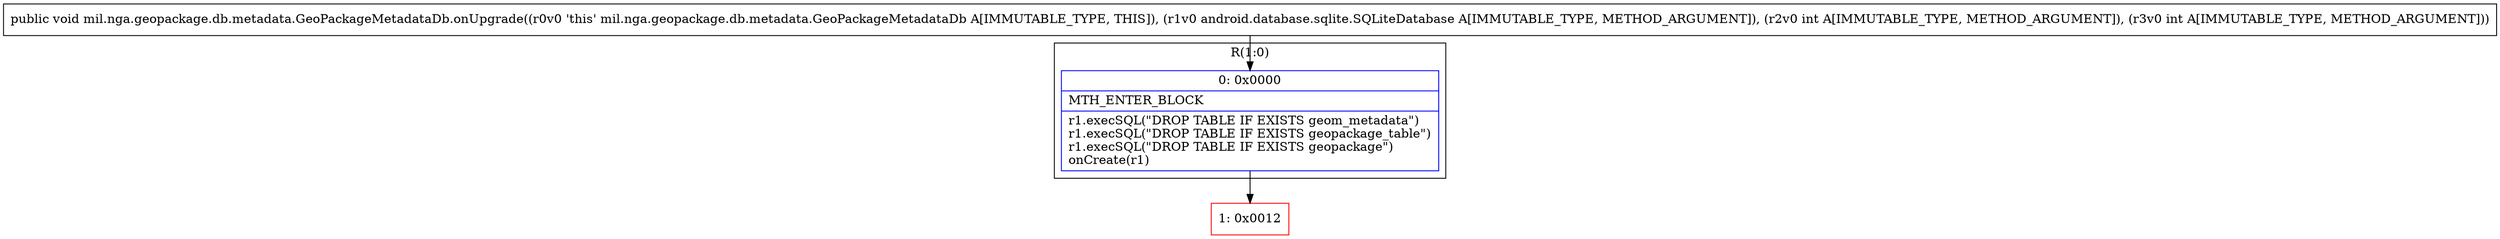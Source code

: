 digraph "CFG formil.nga.geopackage.db.metadata.GeoPackageMetadataDb.onUpgrade(Landroid\/database\/sqlite\/SQLiteDatabase;II)V" {
subgraph cluster_Region_1008888864 {
label = "R(1:0)";
node [shape=record,color=blue];
Node_0 [shape=record,label="{0\:\ 0x0000|MTH_ENTER_BLOCK\l|r1.execSQL(\"DROP TABLE IF EXISTS geom_metadata\")\lr1.execSQL(\"DROP TABLE IF EXISTS geopackage_table\")\lr1.execSQL(\"DROP TABLE IF EXISTS geopackage\")\lonCreate(r1)\l}"];
}
Node_1 [shape=record,color=red,label="{1\:\ 0x0012}"];
MethodNode[shape=record,label="{public void mil.nga.geopackage.db.metadata.GeoPackageMetadataDb.onUpgrade((r0v0 'this' mil.nga.geopackage.db.metadata.GeoPackageMetadataDb A[IMMUTABLE_TYPE, THIS]), (r1v0 android.database.sqlite.SQLiteDatabase A[IMMUTABLE_TYPE, METHOD_ARGUMENT]), (r2v0 int A[IMMUTABLE_TYPE, METHOD_ARGUMENT]), (r3v0 int A[IMMUTABLE_TYPE, METHOD_ARGUMENT])) }"];
MethodNode -> Node_0;
Node_0 -> Node_1;
}

